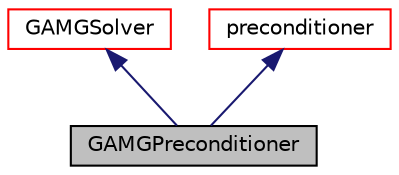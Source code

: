digraph "GAMGPreconditioner"
{
  bgcolor="transparent";
  edge [fontname="Helvetica",fontsize="10",labelfontname="Helvetica",labelfontsize="10"];
  node [fontname="Helvetica",fontsize="10",shape=record];
  Node1 [label="GAMGPreconditioner",height=0.2,width=0.4,color="black", fillcolor="grey75", style="filled", fontcolor="black"];
  Node2 -> Node1 [dir="back",color="midnightblue",fontsize="10",style="solid",fontname="Helvetica"];
  Node2 [label="GAMGSolver",height=0.2,width=0.4,color="red",URL="$a00918.html",tooltip="Geometric agglomerated algebraic multigrid solver. "];
  Node3 -> Node1 [dir="back",color="midnightblue",fontsize="10",style="solid",fontname="Helvetica"];
  Node3 [label="preconditioner",height=0.2,width=0.4,color="red",URL="$a01996.html",tooltip="Abstract base-class for lduMatrix preconditioners. "];
}
